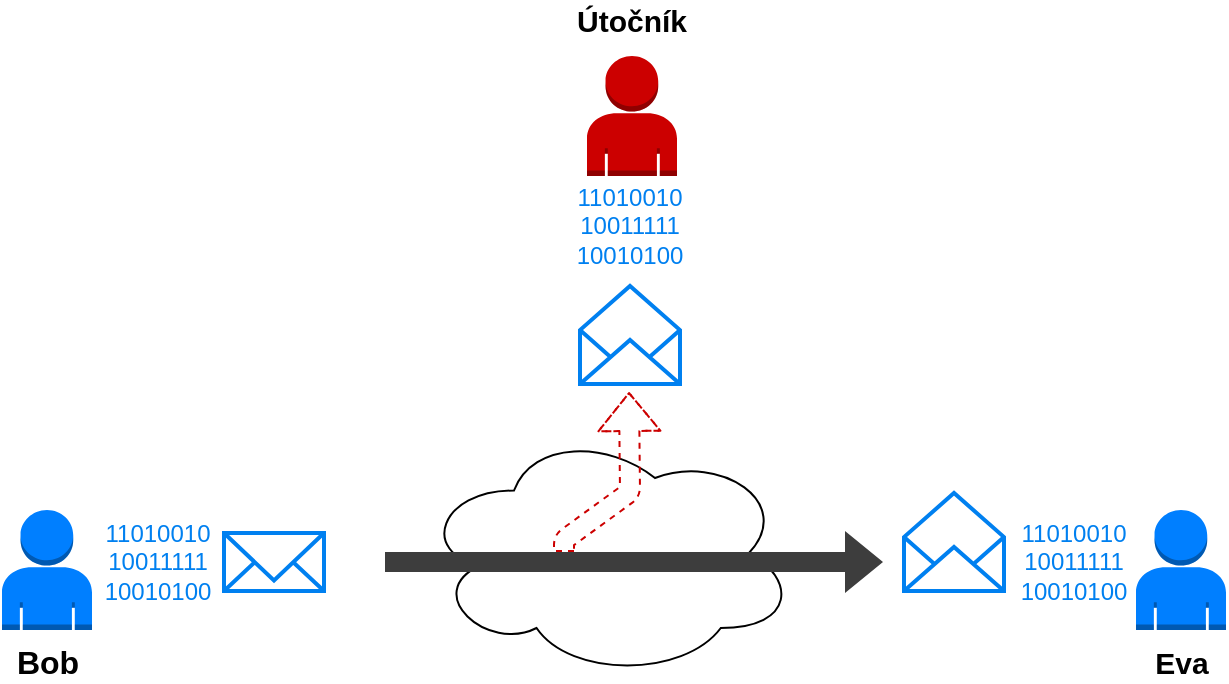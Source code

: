 <mxfile version="12.2.3" type="google" pages="1"><diagram id="KQbcBKds0Yyqv5vkCtu4" name="Page-1"><mxGraphModel dx="677" dy="1362" grid="1" gridSize="10" guides="1" tooltips="1" connect="1" arrows="1" fold="1" page="1" pageScale="1" pageWidth="827" pageHeight="1169" math="0" shadow="0"><root><mxCell id="0"/><mxCell id="1" parent="0"/><mxCell id="3YAr0kHY-3xsW2Vo0lcM-16" value="" style="ellipse;shape=cloud;whiteSpace=wrap;html=1;" vertex="1" parent="1"><mxGeometry x="318" y="249" width="188" height="125" as="geometry"/></mxCell><mxCell id="D4Crx_8czGkIDOIalMsa-11" value="" style="shape=flexArrow;endArrow=classic;html=1;fillColor=#3D3D3D;strokeColor=none;" parent="1" edge="1"><mxGeometry width="50" height="50" relative="1" as="geometry"><mxPoint x="300" y="316" as="sourcePoint"/><mxPoint x="550" y="316" as="targetPoint"/></mxGeometry></mxCell><mxCell id="D4Crx_8czGkIDOIalMsa-13" value="" style="shape=flexArrow;endArrow=classic;html=1;fillColor=none;entryX=0.5;entryY=1;entryDx=0;entryDy=0;entryPerimeter=0;strokeColor=#CC0000;dashed=1;strokeWidth=1;" parent="1" edge="1"><mxGeometry width="50" height="50" relative="1" as="geometry"><mxPoint x="390" y="311" as="sourcePoint"/><mxPoint x="422.5" y="231" as="targetPoint"/><Array as="points"><mxPoint x="390" y="305"/><mxPoint x="423" y="281"/></Array></mxGeometry></mxCell><mxCell id="3YAr0kHY-3xsW2Vo0lcM-2" value="" style="outlineConnect=0;dashed=0;verticalLabelPosition=bottom;verticalAlign=top;align=center;html=1;shape=mxgraph.aws3.user;fillColor=#007FFF;strokeColor=#6c8ebf;" vertex="1" parent="1"><mxGeometry x="109" y="290" width="45" height="60" as="geometry"/></mxCell><mxCell id="3YAr0kHY-3xsW2Vo0lcM-3" value="Bob" style="text;html=1;strokeColor=none;fillColor=none;align=center;verticalAlign=middle;whiteSpace=wrap;rounded=0;fontFamily=Arial;fontSize=16;fontStyle=1" vertex="1" parent="1"><mxGeometry x="111.5" y="356" width="40" height="20" as="geometry"/></mxCell><mxCell id="3YAr0kHY-3xsW2Vo0lcM-4" value="" style="html=1;verticalLabelPosition=bottom;align=center;labelBackgroundColor=#ffffff;verticalAlign=top;strokeWidth=2;strokeColor=#0080F0;shadow=0;dashed=0;shape=mxgraph.ios7.icons.mail;fillColor=none;" vertex="1" parent="1"><mxGeometry x="220" y="301.5" width="50" height="29" as="geometry"/></mxCell><mxCell id="3YAr0kHY-3xsW2Vo0lcM-5" value="&lt;font color=&quot;#0080f0&quot;&gt;11010010&lt;br&gt;10011111&lt;br&gt;10010100&lt;/font&gt;" style="text;html=1;strokeColor=none;fillColor=none;align=center;verticalAlign=middle;whiteSpace=wrap;rounded=0;fontColor=#CC0000;" vertex="1" parent="1"><mxGeometry x="167" y="306" width="40" height="20" as="geometry"/></mxCell><mxCell id="3YAr0kHY-3xsW2Vo0lcM-6" value="" style="outlineConnect=0;dashed=0;verticalLabelPosition=bottom;verticalAlign=top;align=center;html=1;shape=mxgraph.aws3.user;fillColor=#CC0000;strokeColor=#b85450;" vertex="1" parent="1"><mxGeometry x="401.5" y="63" width="45" height="60" as="geometry"/></mxCell><mxCell id="3YAr0kHY-3xsW2Vo0lcM-7" value="&lt;font face=&quot;Arial&quot; style=&quot;font-size: 15px;&quot;&gt;Útočník&lt;/font&gt;" style="text;html=1;strokeColor=none;fillColor=none;align=center;verticalAlign=middle;whiteSpace=wrap;rounded=0;fontSize=15;fontStyle=1" vertex="1" parent="1"><mxGeometry x="404" y="35" width="40" height="20" as="geometry"/></mxCell><mxCell id="3YAr0kHY-3xsW2Vo0lcM-8" value="" style="html=1;verticalLabelPosition=bottom;align=center;labelBackgroundColor=#ffffff;verticalAlign=top;strokeWidth=2;strokeColor=#0080F0;shadow=0;dashed=0;shape=mxgraph.ios7.icons.envelope_(empty);fillColor=none;" vertex="1" parent="1"><mxGeometry x="398" y="178" width="50" height="49" as="geometry"/></mxCell><mxCell id="3YAr0kHY-3xsW2Vo0lcM-11" value="&lt;font color=&quot;#0080f0&quot;&gt;11010010&lt;br&gt;10011111&lt;br&gt;10010100&lt;/font&gt;" style="text;html=1;strokeColor=none;fillColor=none;align=center;verticalAlign=middle;whiteSpace=wrap;rounded=0;fontColor=#CC0000;" vertex="1" parent="1"><mxGeometry x="403" y="138" width="40" height="20" as="geometry"/></mxCell><mxCell id="3YAr0kHY-3xsW2Vo0lcM-12" value="" style="outlineConnect=0;dashed=0;verticalLabelPosition=bottom;verticalAlign=top;align=center;html=1;shape=mxgraph.aws3.user;fillColor=#007FFF;strokeColor=#6c8ebf;" vertex="1" parent="1"><mxGeometry x="676" y="290" width="45" height="60" as="geometry"/></mxCell><mxCell id="3YAr0kHY-3xsW2Vo0lcM-13" value="Eva" style="text;html=1;strokeColor=none;fillColor=none;align=center;verticalAlign=middle;whiteSpace=wrap;rounded=0;fontFamily=Arial;fontStyle=1;fontSize=15;" vertex="1" parent="1"><mxGeometry x="678.5" y="356" width="40" height="20" as="geometry"/></mxCell><mxCell id="3YAr0kHY-3xsW2Vo0lcM-14" value="" style="html=1;verticalLabelPosition=bottom;align=center;labelBackgroundColor=#ffffff;verticalAlign=top;strokeWidth=2;strokeColor=#0080F0;shadow=0;dashed=0;shape=mxgraph.ios7.icons.envelope_(empty);fillColor=none;gradientColor=#ffffff;gradientDirection=east;" vertex="1" parent="1"><mxGeometry x="560" y="281.5" width="50" height="49" as="geometry"/></mxCell><mxCell id="3YAr0kHY-3xsW2Vo0lcM-15" value="&lt;font color=&quot;#0080f0&quot;&gt;11010010&lt;br&gt;10011111&lt;br&gt;10010100&lt;/font&gt;" style="text;html=1;strokeColor=none;fillColor=none;align=center;verticalAlign=middle;whiteSpace=wrap;rounded=0;fontColor=#CC0000;" vertex="1" parent="1"><mxGeometry x="625" y="306" width="40" height="20" as="geometry"/></mxCell></root></mxGraphModel></diagram></mxfile>